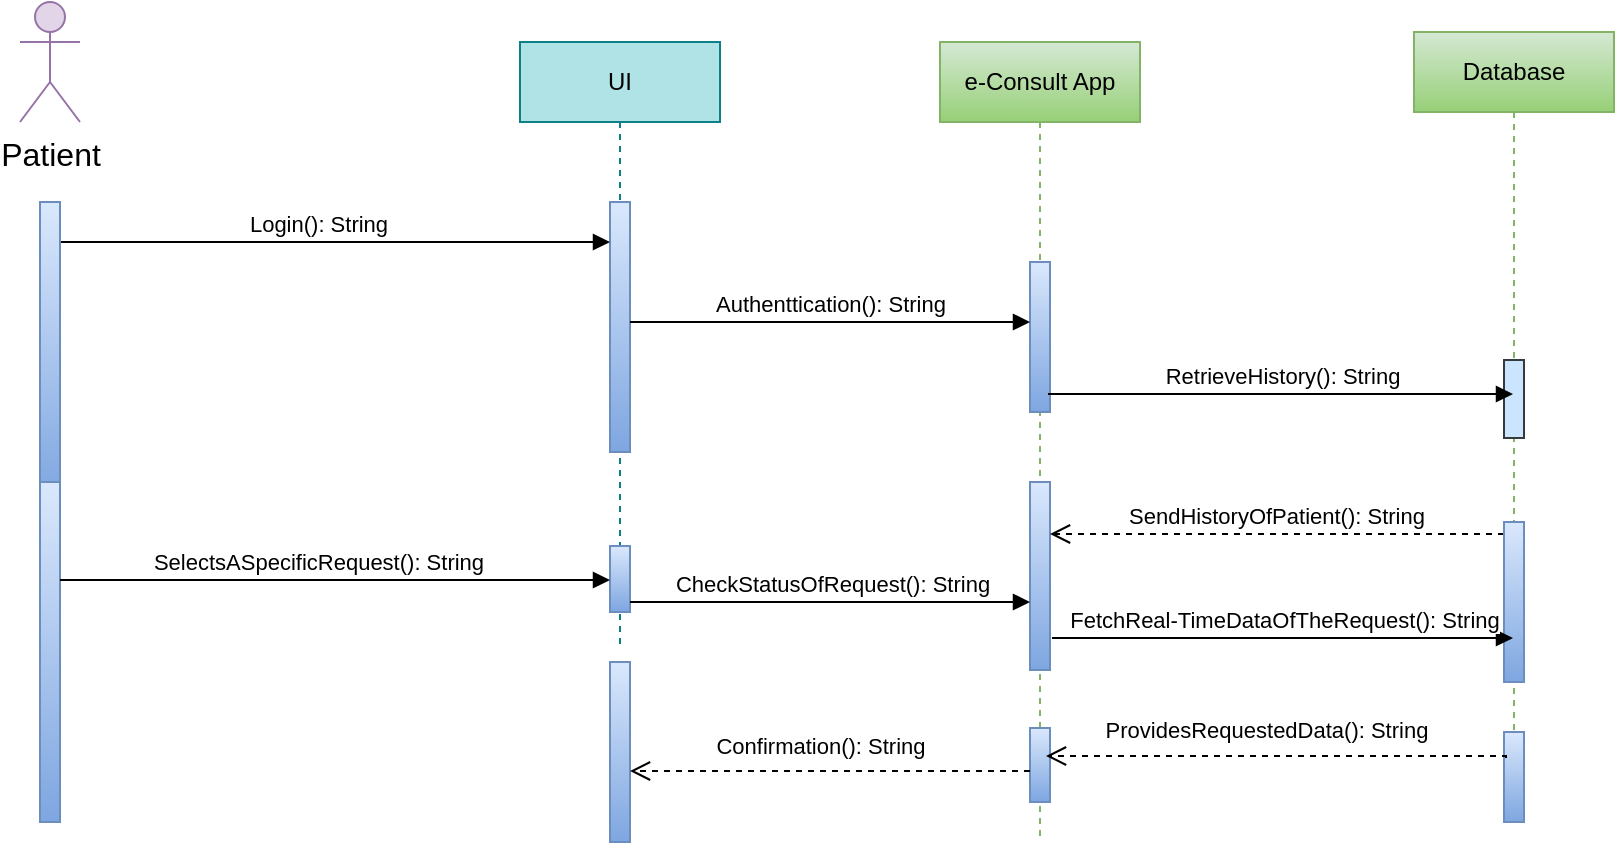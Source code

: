 <mxfile version="21.6.5" type="device">
  <diagram name="Page-1" id="fDowX3mjnF0diGEsAqfm">
    <mxGraphModel dx="484" dy="540" grid="0" gridSize="10" guides="1" tooltips="1" connect="1" arrows="1" fold="1" page="0" pageScale="1" pageWidth="850" pageHeight="1100" math="0" shadow="0">
      <root>
        <mxCell id="0" />
        <mxCell id="1" parent="0" />
        <mxCell id="x5NzaeBb4QI2yu6OUR2V-1" value="UI" style="shape=umlLifeline;perimeter=lifelinePerimeter;whiteSpace=wrap;html=1;container=0;dropTarget=0;collapsible=0;recursiveResize=0;outlineConnect=0;portConstraint=eastwest;newEdgeStyle={&quot;edgeStyle&quot;:&quot;elbowEdgeStyle&quot;,&quot;elbow&quot;:&quot;vertical&quot;,&quot;curved&quot;:0,&quot;rounded&quot;:0};fillColor=#b0e3e6;strokeColor=#0e8088;" vertex="1" parent="1">
          <mxGeometry x="310" y="40" width="100" height="301" as="geometry" />
        </mxCell>
        <mxCell id="x5NzaeBb4QI2yu6OUR2V-2" value="" style="html=1;points=[];perimeter=orthogonalPerimeter;outlineConnect=0;targetShapes=umlLifeline;portConstraint=eastwest;newEdgeStyle={&quot;edgeStyle&quot;:&quot;elbowEdgeStyle&quot;,&quot;elbow&quot;:&quot;vertical&quot;,&quot;curved&quot;:0,&quot;rounded&quot;:0};fillColor=#dae8fc;gradientColor=#7ea6e0;strokeColor=#6c8ebf;" vertex="1" parent="x5NzaeBb4QI2yu6OUR2V-1">
          <mxGeometry x="45" y="80" width="10" height="125" as="geometry" />
        </mxCell>
        <mxCell id="x5NzaeBb4QI2yu6OUR2V-25" value="" style="html=1;points=[];perimeter=orthogonalPerimeter;outlineConnect=0;targetShapes=umlLifeline;portConstraint=eastwest;newEdgeStyle={&quot;edgeStyle&quot;:&quot;elbowEdgeStyle&quot;,&quot;elbow&quot;:&quot;vertical&quot;,&quot;curved&quot;:0,&quot;rounded&quot;:0};fontSize=16;fillColor=#dae8fc;gradientColor=#7ea6e0;strokeColor=#6c8ebf;" vertex="1" parent="x5NzaeBb4QI2yu6OUR2V-1">
          <mxGeometry x="45" y="252" width="10" height="33" as="geometry" />
        </mxCell>
        <mxCell id="x5NzaeBb4QI2yu6OUR2V-3" value="Login(): String" style="html=1;verticalAlign=bottom;endArrow=block;edgeStyle=elbowEdgeStyle;elbow=horizontal;curved=0;rounded=0;" edge="1" parent="1" target="x5NzaeBb4QI2yu6OUR2V-2">
          <mxGeometry x="-0.062" relative="1" as="geometry">
            <mxPoint x="80" y="140" as="sourcePoint" />
            <Array as="points">
              <mxPoint x="175" y="140" />
            </Array>
            <mxPoint x="330" y="140" as="targetPoint" />
            <mxPoint as="offset" />
          </mxGeometry>
        </mxCell>
        <mxCell id="x5NzaeBb4QI2yu6OUR2V-5" value="e-Consult App" style="shape=umlLifeline;perimeter=lifelinePerimeter;whiteSpace=wrap;html=1;container=0;dropTarget=0;collapsible=0;recursiveResize=0;outlineConnect=0;portConstraint=eastwest;newEdgeStyle={&quot;edgeStyle&quot;:&quot;elbowEdgeStyle&quot;,&quot;elbow&quot;:&quot;vertical&quot;,&quot;curved&quot;:0,&quot;rounded&quot;:0};fillColor=#d5e8d4;strokeColor=#82b366;gradientColor=#97d077;" vertex="1" parent="1">
          <mxGeometry x="520" y="40" width="100" height="400" as="geometry" />
        </mxCell>
        <mxCell id="x5NzaeBb4QI2yu6OUR2V-6" value="" style="html=1;points=[];perimeter=orthogonalPerimeter;outlineConnect=0;targetShapes=umlLifeline;portConstraint=eastwest;newEdgeStyle={&quot;edgeStyle&quot;:&quot;elbowEdgeStyle&quot;,&quot;elbow&quot;:&quot;vertical&quot;,&quot;curved&quot;:0,&quot;rounded&quot;:0};fillColor=#dae8fc;gradientColor=#7ea6e0;strokeColor=#6c8ebf;" vertex="1" parent="x5NzaeBb4QI2yu6OUR2V-5">
          <mxGeometry x="45" y="220" width="10" height="94" as="geometry" />
        </mxCell>
        <mxCell id="x5NzaeBb4QI2yu6OUR2V-7" value="" style="html=1;points=[];perimeter=orthogonalPerimeter;outlineConnect=0;targetShapes=umlLifeline;portConstraint=eastwest;newEdgeStyle={&quot;edgeStyle&quot;:&quot;elbowEdgeStyle&quot;,&quot;elbow&quot;:&quot;vertical&quot;,&quot;curved&quot;:0,&quot;rounded&quot;:0};fontSize=16;fillColor=#dae8fc;gradientColor=#7ea6e0;strokeColor=#6c8ebf;" vertex="1" parent="x5NzaeBb4QI2yu6OUR2V-5">
          <mxGeometry x="45" y="343" width="10" height="37" as="geometry" />
        </mxCell>
        <mxCell id="x5NzaeBb4QI2yu6OUR2V-8" value="" style="html=1;points=[];perimeter=orthogonalPerimeter;outlineConnect=0;targetShapes=umlLifeline;portConstraint=eastwest;newEdgeStyle={&quot;edgeStyle&quot;:&quot;elbowEdgeStyle&quot;,&quot;elbow&quot;:&quot;vertical&quot;,&quot;curved&quot;:0,&quot;rounded&quot;:0};fontSize=16;fillColor=#dae8fc;gradientColor=#7ea6e0;strokeColor=#6c8ebf;" vertex="1" parent="x5NzaeBb4QI2yu6OUR2V-5">
          <mxGeometry x="45" y="110" width="10" height="75" as="geometry" />
        </mxCell>
        <mxCell id="x5NzaeBb4QI2yu6OUR2V-9" value="Patient" style="shape=umlActor;verticalLabelPosition=bottom;verticalAlign=top;html=1;outlineConnect=0;fontSize=16;fillColor=#e1d5e7;strokeColor=#9673a6;" vertex="1" parent="1">
          <mxGeometry x="60" y="20" width="30" height="60" as="geometry" />
        </mxCell>
        <mxCell id="x5NzaeBb4QI2yu6OUR2V-10" value="" style="html=1;points=[];perimeter=orthogonalPerimeter;outlineConnect=0;targetShapes=umlLifeline;portConstraint=eastwest;newEdgeStyle={&quot;edgeStyle&quot;:&quot;elbowEdgeStyle&quot;,&quot;elbow&quot;:&quot;vertical&quot;,&quot;curved&quot;:0,&quot;rounded&quot;:0};fontSize=16;fillColor=#dae8fc;gradientColor=#7ea6e0;strokeColor=#6c8ebf;" vertex="1" parent="1">
          <mxGeometry x="70" y="120" width="10" height="149" as="geometry" />
        </mxCell>
        <mxCell id="x5NzaeBb4QI2yu6OUR2V-11" value="CheckStatusOfRequest(): String" style="html=1;verticalAlign=bottom;endArrow=block;edgeStyle=elbowEdgeStyle;elbow=vertical;curved=0;rounded=0;" edge="1" parent="1" target="x5NzaeBb4QI2yu6OUR2V-6">
          <mxGeometry x="0.005" relative="1" as="geometry">
            <mxPoint x="365" y="320" as="sourcePoint" />
            <Array as="points" />
            <mxPoint x="560" y="320" as="targetPoint" />
            <mxPoint as="offset" />
          </mxGeometry>
        </mxCell>
        <mxCell id="x5NzaeBb4QI2yu6OUR2V-12" value="" style="html=1;points=[];perimeter=orthogonalPerimeter;outlineConnect=0;targetShapes=umlLifeline;portConstraint=eastwest;newEdgeStyle={&quot;edgeStyle&quot;:&quot;elbowEdgeStyle&quot;,&quot;elbow&quot;:&quot;vertical&quot;,&quot;curved&quot;:0,&quot;rounded&quot;:0};fontSize=16;fillColor=#dae8fc;gradientColor=#7ea6e0;strokeColor=#6c8ebf;" vertex="1" parent="1">
          <mxGeometry x="355" y="350" width="10" height="90" as="geometry" />
        </mxCell>
        <mxCell id="x5NzaeBb4QI2yu6OUR2V-13" value="SendHistoryOfPatient(): String" style="html=1;verticalAlign=bottom;endArrow=open;dashed=1;endSize=8;edgeStyle=elbowEdgeStyle;elbow=vertical;curved=0;rounded=0;" edge="1" parent="1" source="x5NzaeBb4QI2yu6OUR2V-17" target="x5NzaeBb4QI2yu6OUR2V-6">
          <mxGeometry x="0.005" relative="1" as="geometry">
            <mxPoint x="569.5" y="313" as="targetPoint" />
            <Array as="points">
              <mxPoint x="598" y="286" />
            </Array>
            <mxPoint x="764" y="313" as="sourcePoint" />
            <mxPoint as="offset" />
          </mxGeometry>
        </mxCell>
        <mxCell id="x5NzaeBb4QI2yu6OUR2V-15" value="" style="html=1;points=[];perimeter=orthogonalPerimeter;outlineConnect=0;targetShapes=umlLifeline;portConstraint=eastwest;newEdgeStyle={&quot;edgeStyle&quot;:&quot;elbowEdgeStyle&quot;,&quot;elbow&quot;:&quot;vertical&quot;,&quot;curved&quot;:0,&quot;rounded&quot;:0};fontSize=16;fillColor=#dae8fc;gradientColor=#7ea6e0;strokeColor=#6c8ebf;" vertex="1" parent="1">
          <mxGeometry x="70" y="260" width="10" height="170" as="geometry" />
        </mxCell>
        <mxCell id="x5NzaeBb4QI2yu6OUR2V-16" value="Database" style="shape=umlLifeline;perimeter=lifelinePerimeter;whiteSpace=wrap;html=1;container=0;dropTarget=0;collapsible=0;recursiveResize=0;outlineConnect=0;portConstraint=eastwest;newEdgeStyle={&quot;edgeStyle&quot;:&quot;elbowEdgeStyle&quot;,&quot;elbow&quot;:&quot;vertical&quot;,&quot;curved&quot;:0,&quot;rounded&quot;:0};fillColor=#d5e8d4;strokeColor=#82b366;gradientColor=#97d077;" vertex="1" parent="1">
          <mxGeometry x="757" y="35" width="100" height="395" as="geometry" />
        </mxCell>
        <mxCell id="x5NzaeBb4QI2yu6OUR2V-17" value="" style="html=1;points=[];perimeter=orthogonalPerimeter;outlineConnect=0;targetShapes=umlLifeline;portConstraint=eastwest;newEdgeStyle={&quot;edgeStyle&quot;:&quot;elbowEdgeStyle&quot;,&quot;elbow&quot;:&quot;vertical&quot;,&quot;curved&quot;:0,&quot;rounded&quot;:0};fillColor=#dae8fc;gradientColor=#7ea6e0;strokeColor=#6c8ebf;" vertex="1" parent="x5NzaeBb4QI2yu6OUR2V-16">
          <mxGeometry x="45" y="245" width="10" height="80" as="geometry" />
        </mxCell>
        <mxCell id="x5NzaeBb4QI2yu6OUR2V-18" value="" style="html=1;points=[];perimeter=orthogonalPerimeter;outlineConnect=0;targetShapes=umlLifeline;portConstraint=eastwest;newEdgeStyle={&quot;edgeStyle&quot;:&quot;elbowEdgeStyle&quot;,&quot;elbow&quot;:&quot;vertical&quot;,&quot;curved&quot;:0,&quot;rounded&quot;:0};fontSize=16;fillColor=#dae8fc;gradientColor=#7ea6e0;strokeColor=#6c8ebf;" vertex="1" parent="x5NzaeBb4QI2yu6OUR2V-16">
          <mxGeometry x="45" y="350" width="10" height="45" as="geometry" />
        </mxCell>
        <mxCell id="x5NzaeBb4QI2yu6OUR2V-22" value="" style="html=1;points=[];perimeter=orthogonalPerimeter;outlineConnect=0;targetShapes=umlLifeline;portConstraint=eastwest;newEdgeStyle={&quot;edgeStyle&quot;:&quot;elbowEdgeStyle&quot;,&quot;elbow&quot;:&quot;vertical&quot;,&quot;curved&quot;:0,&quot;rounded&quot;:0};fontSize=16;fillColor=#cce5ff;strokeColor=#36393d;" vertex="1" parent="x5NzaeBb4QI2yu6OUR2V-16">
          <mxGeometry x="45" y="164" width="10" height="39" as="geometry" />
        </mxCell>
        <mxCell id="x5NzaeBb4QI2yu6OUR2V-19" value="Authenttication(): String" style="html=1;verticalAlign=bottom;endArrow=block;edgeStyle=elbowEdgeStyle;elbow=vertical;curved=0;rounded=0;entryX=0.5;entryY=0.412;entryDx=0;entryDy=0;entryPerimeter=0;" edge="1" parent="1" source="x5NzaeBb4QI2yu6OUR2V-2">
          <mxGeometry x="-0.003" relative="1" as="geometry">
            <mxPoint x="370" y="180" as="sourcePoint" />
            <Array as="points">
              <mxPoint x="410" y="180" />
            </Array>
            <mxPoint x="565" y="180.54" as="targetPoint" />
            <mxPoint as="offset" />
          </mxGeometry>
        </mxCell>
        <mxCell id="x5NzaeBb4QI2yu6OUR2V-20" value="RetrieveHistory(): String" style="html=1;verticalAlign=bottom;endArrow=block;edgeStyle=elbowEdgeStyle;elbow=horizontal;curved=0;rounded=0;" edge="1" parent="1" target="x5NzaeBb4QI2yu6OUR2V-16">
          <mxGeometry relative="1" as="geometry">
            <mxPoint x="574" y="216" as="sourcePoint" />
            <Array as="points">
              <mxPoint x="763" y="214" />
            </Array>
            <mxPoint x="765" y="216" as="targetPoint" />
            <mxPoint as="offset" />
          </mxGeometry>
        </mxCell>
        <mxCell id="x5NzaeBb4QI2yu6OUR2V-21" value="Confirmation(): String" style="html=1;verticalAlign=bottom;endArrow=open;dashed=1;endSize=8;edgeStyle=elbowEdgeStyle;elbow=vertical;curved=0;rounded=0;" edge="1" parent="1" target="x5NzaeBb4QI2yu6OUR2V-12">
          <mxGeometry x="0.05" y="-4" relative="1" as="geometry">
            <mxPoint x="290" y="405" as="targetPoint" />
            <Array as="points">
              <mxPoint x="420" y="404.5" />
            </Array>
            <mxPoint x="565" y="404.5" as="sourcePoint" />
            <mxPoint as="offset" />
          </mxGeometry>
        </mxCell>
        <mxCell id="x5NzaeBb4QI2yu6OUR2V-26" value="SelectsASpecificRequest(): String" style="html=1;verticalAlign=bottom;endArrow=block;edgeStyle=elbowEdgeStyle;elbow=vertical;curved=0;rounded=0;" edge="1" parent="1">
          <mxGeometry x="-0.062" relative="1" as="geometry">
            <mxPoint x="80" y="309" as="sourcePoint" />
            <Array as="points">
              <mxPoint x="175" y="309" />
            </Array>
            <mxPoint x="355" y="309" as="targetPoint" />
            <mxPoint as="offset" />
          </mxGeometry>
        </mxCell>
        <mxCell id="x5NzaeBb4QI2yu6OUR2V-27" value="FetchReal-TimeDataOfTheRequest(): String" style="html=1;verticalAlign=bottom;endArrow=block;edgeStyle=elbowEdgeStyle;elbow=vertical;curved=0;rounded=0;" edge="1" parent="1" target="x5NzaeBb4QI2yu6OUR2V-16">
          <mxGeometry x="0.005" relative="1" as="geometry">
            <mxPoint x="576" y="338" as="sourcePoint" />
            <Array as="points" />
            <mxPoint x="705" y="338" as="targetPoint" />
            <mxPoint as="offset" />
          </mxGeometry>
        </mxCell>
        <mxCell id="x5NzaeBb4QI2yu6OUR2V-28" value="ProvidesRequestedData(): String" style="html=1;verticalAlign=bottom;endArrow=open;dashed=1;endSize=8;edgeStyle=elbowEdgeStyle;elbow=vertical;curved=0;rounded=0;" edge="1" parent="1">
          <mxGeometry x="0.05" y="-4" relative="1" as="geometry">
            <mxPoint x="573" y="397.5" as="targetPoint" />
            <Array as="points">
              <mxPoint x="628" y="397" />
            </Array>
            <mxPoint x="803" y="398" as="sourcePoint" />
            <mxPoint as="offset" />
          </mxGeometry>
        </mxCell>
      </root>
    </mxGraphModel>
  </diagram>
</mxfile>
